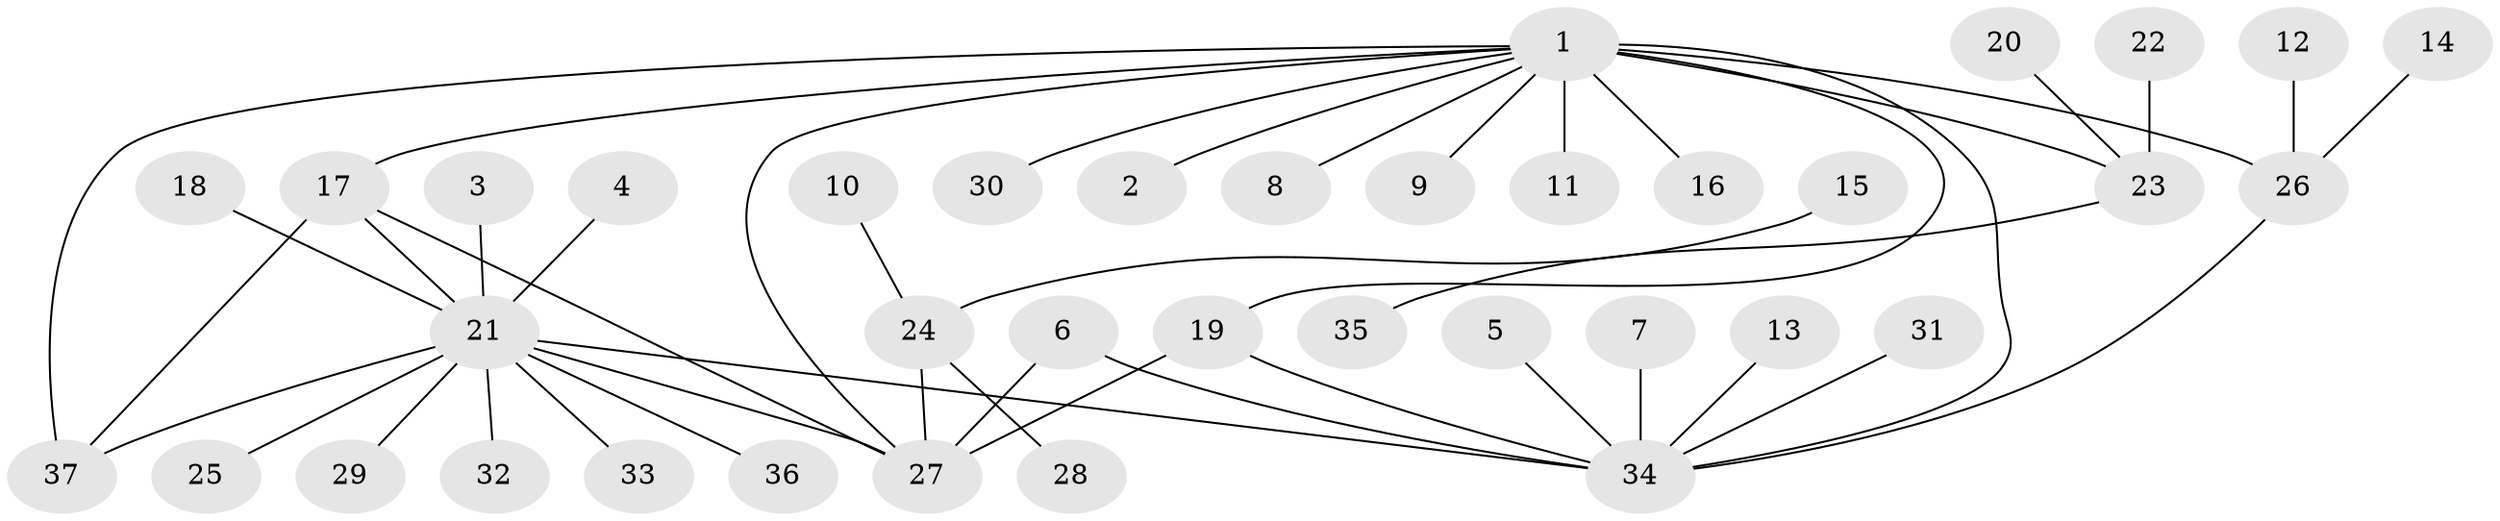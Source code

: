 // original degree distribution, {4: 0.04054054054054054, 7: 0.05405405405405406, 6: 0.06756756756756757, 12: 0.013513513513513514, 2: 0.08108108108108109, 9: 0.013513513513513514, 5: 0.013513513513513514, 10: 0.013513513513513514, 1: 0.6756756756756757, 3: 0.02702702702702703}
// Generated by graph-tools (version 1.1) at 2025/50/03/09/25 03:50:35]
// undirected, 37 vertices, 45 edges
graph export_dot {
graph [start="1"]
  node [color=gray90,style=filled];
  1;
  2;
  3;
  4;
  5;
  6;
  7;
  8;
  9;
  10;
  11;
  12;
  13;
  14;
  15;
  16;
  17;
  18;
  19;
  20;
  21;
  22;
  23;
  24;
  25;
  26;
  27;
  28;
  29;
  30;
  31;
  32;
  33;
  34;
  35;
  36;
  37;
  1 -- 2 [weight=1.0];
  1 -- 8 [weight=1.0];
  1 -- 9 [weight=1.0];
  1 -- 11 [weight=1.0];
  1 -- 16 [weight=1.0];
  1 -- 17 [weight=1.0];
  1 -- 19 [weight=1.0];
  1 -- 23 [weight=2.0];
  1 -- 26 [weight=2.0];
  1 -- 27 [weight=1.0];
  1 -- 30 [weight=1.0];
  1 -- 34 [weight=1.0];
  1 -- 37 [weight=1.0];
  3 -- 21 [weight=1.0];
  4 -- 21 [weight=1.0];
  5 -- 34 [weight=1.0];
  6 -- 27 [weight=1.0];
  6 -- 34 [weight=1.0];
  7 -- 34 [weight=1.0];
  10 -- 24 [weight=1.0];
  12 -- 26 [weight=1.0];
  13 -- 34 [weight=1.0];
  14 -- 26 [weight=1.0];
  15 -- 24 [weight=1.0];
  17 -- 21 [weight=1.0];
  17 -- 27 [weight=1.0];
  17 -- 37 [weight=1.0];
  18 -- 21 [weight=1.0];
  19 -- 27 [weight=2.0];
  19 -- 34 [weight=1.0];
  20 -- 23 [weight=1.0];
  21 -- 25 [weight=1.0];
  21 -- 27 [weight=1.0];
  21 -- 29 [weight=1.0];
  21 -- 32 [weight=1.0];
  21 -- 33 [weight=1.0];
  21 -- 34 [weight=1.0];
  21 -- 36 [weight=1.0];
  21 -- 37 [weight=1.0];
  22 -- 23 [weight=1.0];
  23 -- 35 [weight=1.0];
  24 -- 27 [weight=1.0];
  24 -- 28 [weight=1.0];
  26 -- 34 [weight=1.0];
  31 -- 34 [weight=1.0];
}
